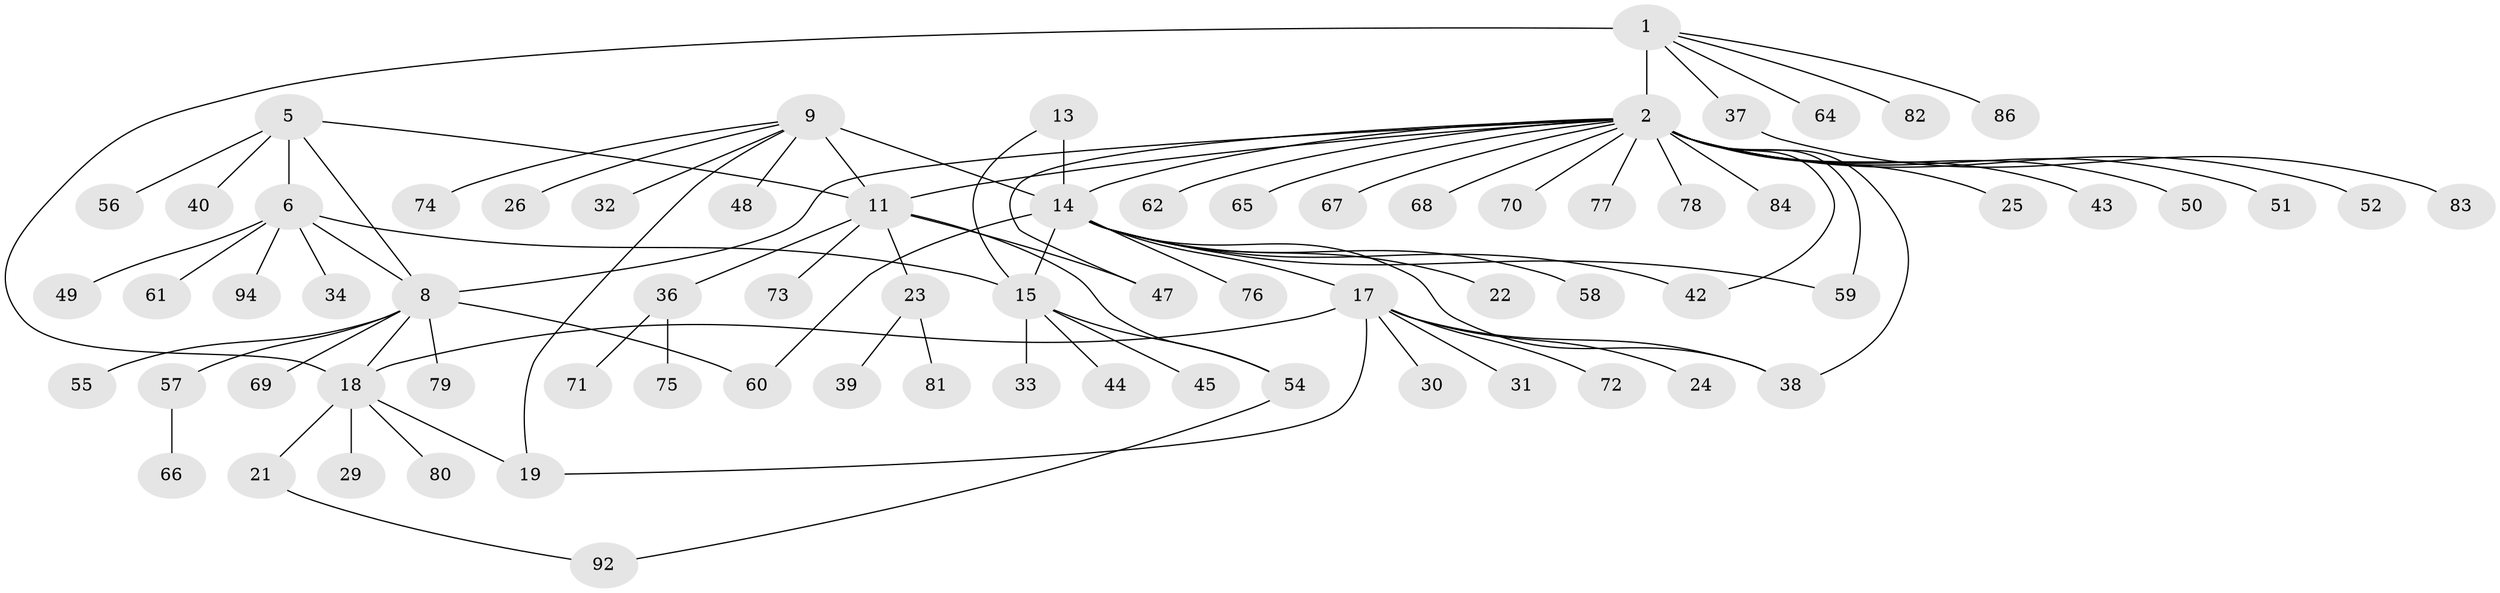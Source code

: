// Generated by graph-tools (version 1.1) at 2025/52/02/27/25 19:52:20]
// undirected, 73 vertices, 89 edges
graph export_dot {
graph [start="1"]
  node [color=gray90,style=filled];
  1 [super="+3"];
  2 [super="+4"];
  5 [super="+87"];
  6 [super="+7"];
  8 [super="+27"];
  9 [super="+10"];
  11 [super="+12"];
  13;
  14 [super="+16"];
  15 [super="+90"];
  17 [super="+28"];
  18 [super="+20"];
  19;
  21 [super="+91"];
  22;
  23 [super="+63"];
  24;
  25;
  26;
  29;
  30;
  31;
  32;
  33 [super="+35"];
  34;
  36 [super="+46"];
  37;
  38 [super="+53"];
  39 [super="+41"];
  40;
  42 [super="+88"];
  43;
  44;
  45;
  47;
  48;
  49;
  50;
  51;
  52;
  54;
  55;
  56 [super="+85"];
  57;
  58;
  59;
  60;
  61;
  62;
  64 [super="+89"];
  65;
  66;
  67;
  68;
  69;
  70;
  71;
  72;
  73;
  74;
  75;
  76;
  77;
  78;
  79;
  80;
  81 [super="+93"];
  82;
  83;
  84;
  86;
  92;
  94;
  1 -- 2 [weight=4];
  1 -- 37;
  1 -- 64;
  1 -- 82;
  1 -- 86;
  1 -- 18;
  2 -- 8;
  2 -- 11;
  2 -- 25;
  2 -- 38;
  2 -- 42;
  2 -- 43;
  2 -- 47;
  2 -- 50;
  2 -- 59;
  2 -- 62;
  2 -- 65;
  2 -- 67;
  2 -- 70;
  2 -- 77;
  2 -- 84;
  2 -- 68;
  2 -- 78;
  2 -- 14;
  2 -- 51;
  2 -- 52;
  5 -- 6 [weight=2];
  5 -- 8;
  5 -- 11;
  5 -- 40;
  5 -- 56;
  6 -- 8 [weight=2];
  6 -- 34;
  6 -- 49;
  6 -- 61;
  6 -- 94;
  6 -- 15;
  8 -- 55;
  8 -- 60;
  8 -- 18;
  8 -- 57;
  8 -- 69;
  8 -- 79;
  9 -- 11 [weight=4];
  9 -- 14;
  9 -- 26;
  9 -- 32;
  9 -- 48;
  9 -- 19;
  9 -- 74;
  11 -- 47;
  11 -- 54;
  11 -- 73;
  11 -- 36;
  11 -- 23;
  13 -- 14 [weight=2];
  13 -- 15;
  14 -- 15 [weight=2];
  14 -- 22;
  14 -- 42;
  14 -- 58;
  14 -- 59;
  14 -- 60;
  14 -- 17;
  14 -- 38;
  14 -- 76;
  15 -- 33;
  15 -- 44;
  15 -- 45;
  15 -- 54;
  17 -- 18 [weight=2];
  17 -- 19;
  17 -- 24;
  17 -- 30;
  17 -- 31;
  17 -- 72;
  17 -- 38;
  18 -- 19 [weight=2];
  18 -- 29;
  18 -- 80;
  18 -- 21;
  21 -- 92;
  23 -- 39;
  23 -- 81;
  36 -- 75;
  36 -- 71;
  37 -- 83;
  54 -- 92;
  57 -- 66;
}
